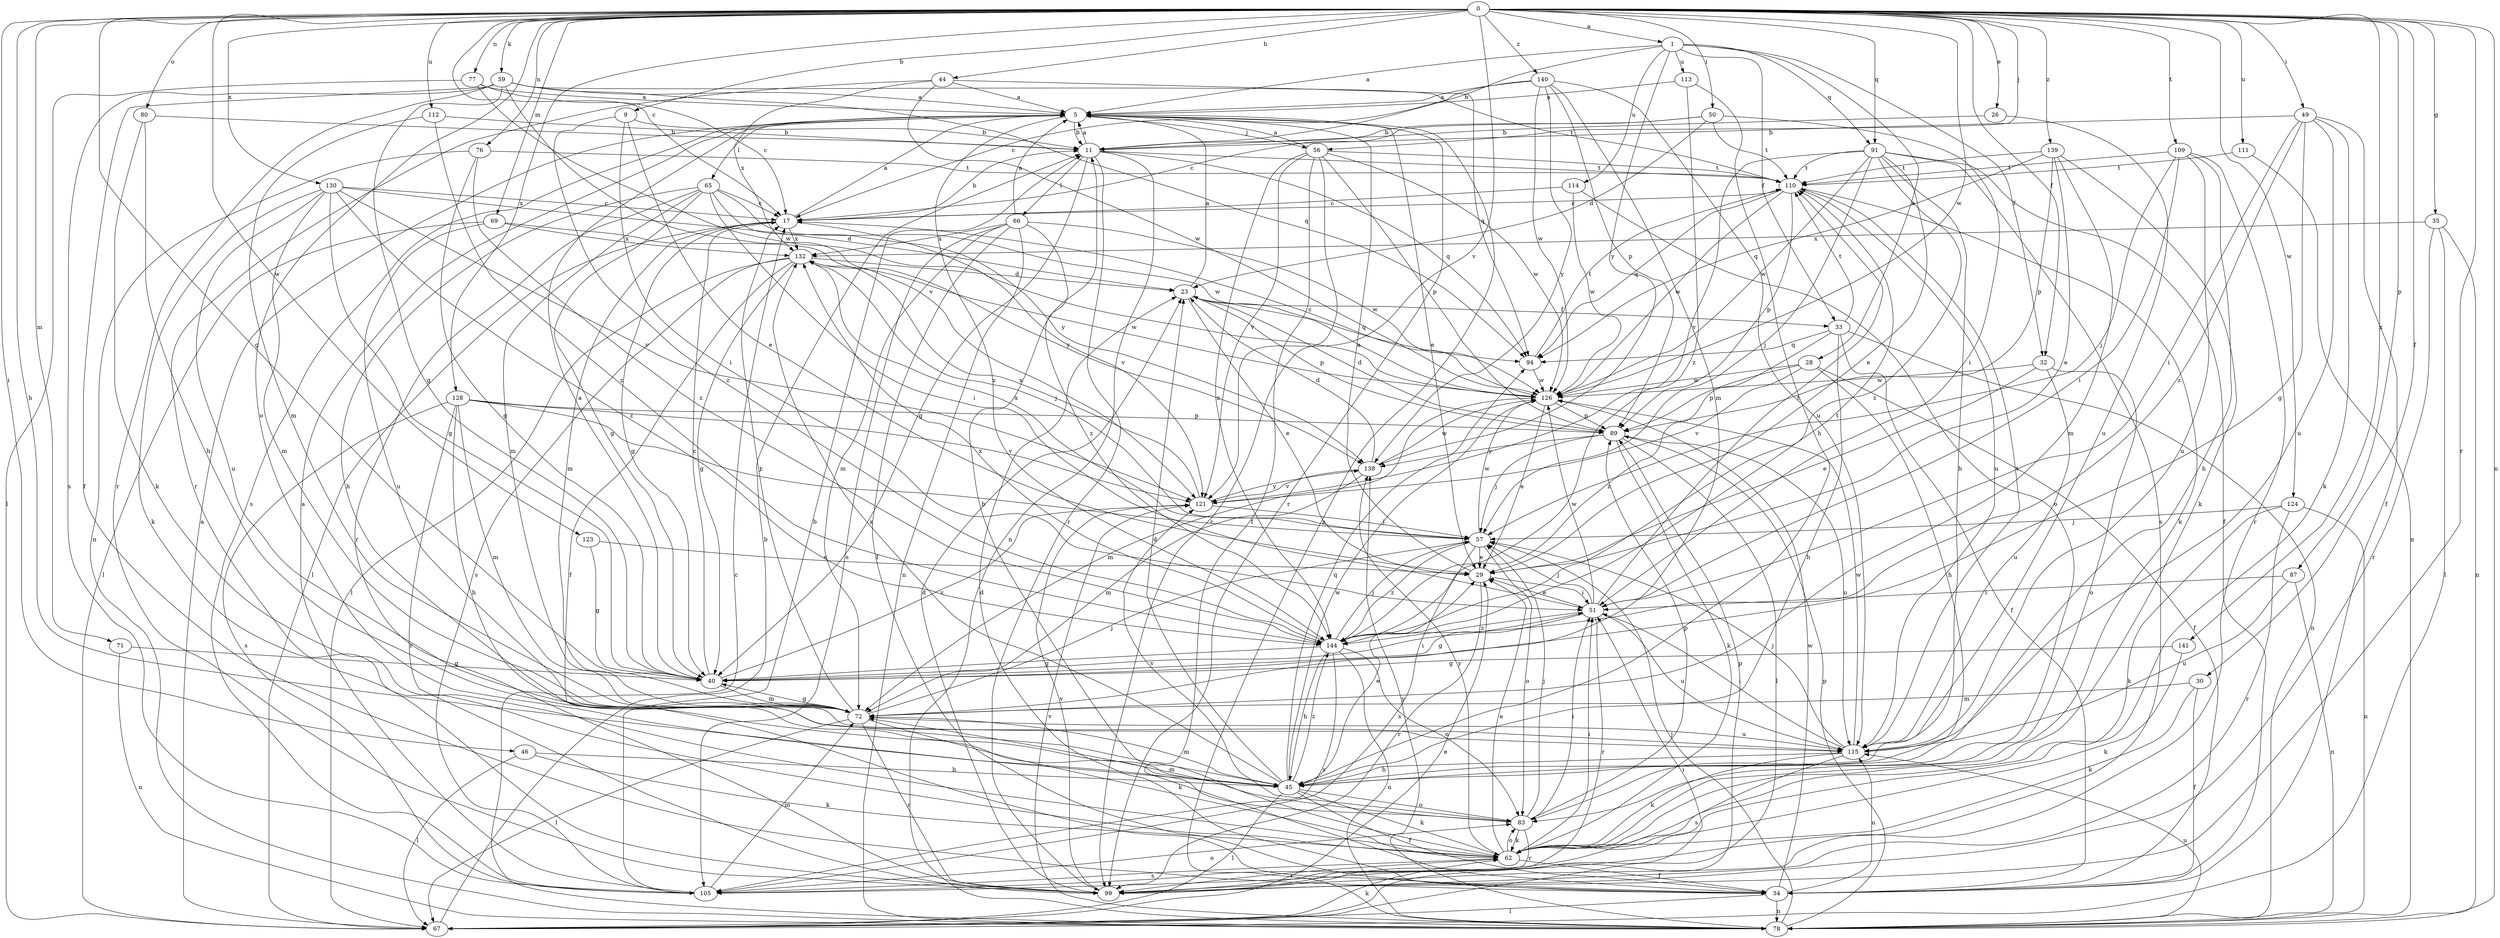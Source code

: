 strict digraph  {
0;
1;
5;
9;
11;
17;
23;
26;
28;
29;
30;
32;
33;
34;
35;
40;
44;
45;
46;
49;
50;
51;
56;
57;
59;
62;
65;
66;
67;
69;
71;
72;
76;
77;
78;
80;
83;
87;
89;
91;
94;
99;
105;
109;
110;
111;
112;
113;
114;
115;
121;
123;
124;
126;
128;
130;
132;
138;
139;
140;
141;
144;
0 -> 1  [label=a];
0 -> 9  [label=b];
0 -> 17  [label=c];
0 -> 26  [label=e];
0 -> 30  [label=f];
0 -> 32  [label=f];
0 -> 35  [label=g];
0 -> 40  [label=g];
0 -> 44  [label=h];
0 -> 45  [label=h];
0 -> 46  [label=i];
0 -> 49  [label=i];
0 -> 50  [label=i];
0 -> 56  [label=j];
0 -> 59  [label=k];
0 -> 69  [label=m];
0 -> 71  [label=m];
0 -> 76  [label=n];
0 -> 77  [label=n];
0 -> 78  [label=n];
0 -> 80  [label=o];
0 -> 83  [label=o];
0 -> 87  [label=p];
0 -> 91  [label=q];
0 -> 99  [label=r];
0 -> 109  [label=t];
0 -> 111  [label=u];
0 -> 112  [label=u];
0 -> 121  [label=v];
0 -> 123  [label=w];
0 -> 124  [label=w];
0 -> 126  [label=w];
0 -> 128  [label=x];
0 -> 130  [label=x];
0 -> 139  [label=z];
0 -> 140  [label=z];
0 -> 141  [label=z];
1 -> 5  [label=a];
1 -> 11  [label=b];
1 -> 28  [label=e];
1 -> 32  [label=f];
1 -> 33  [label=f];
1 -> 91  [label=q];
1 -> 113  [label=u];
1 -> 114  [label=u];
1 -> 138  [label=y];
5 -> 11  [label=b];
5 -> 29  [label=e];
5 -> 56  [label=j];
5 -> 65  [label=l];
5 -> 99  [label=r];
5 -> 105  [label=s];
5 -> 144  [label=z];
9 -> 11  [label=b];
9 -> 29  [label=e];
9 -> 51  [label=i];
9 -> 144  [label=z];
11 -> 5  [label=a];
11 -> 40  [label=g];
11 -> 66  [label=l];
11 -> 78  [label=n];
11 -> 94  [label=q];
11 -> 99  [label=r];
11 -> 110  [label=t];
17 -> 5  [label=a];
17 -> 11  [label=b];
17 -> 40  [label=g];
17 -> 67  [label=l];
17 -> 72  [label=m];
17 -> 121  [label=v];
17 -> 132  [label=x];
23 -> 5  [label=a];
23 -> 29  [label=e];
23 -> 33  [label=f];
23 -> 89  [label=p];
23 -> 94  [label=q];
26 -> 11  [label=b];
26 -> 115  [label=u];
28 -> 34  [label=f];
28 -> 45  [label=h];
28 -> 89  [label=p];
28 -> 121  [label=v];
28 -> 126  [label=w];
29 -> 5  [label=a];
29 -> 51  [label=i];
29 -> 99  [label=r];
30 -> 34  [label=f];
30 -> 62  [label=k];
30 -> 72  [label=m];
32 -> 29  [label=e];
32 -> 83  [label=o];
32 -> 115  [label=u];
32 -> 126  [label=w];
33 -> 34  [label=f];
33 -> 45  [label=h];
33 -> 78  [label=n];
33 -> 94  [label=q];
33 -> 110  [label=t];
33 -> 144  [label=z];
34 -> 23  [label=d];
34 -> 67  [label=l];
34 -> 78  [label=n];
34 -> 115  [label=u];
34 -> 126  [label=w];
35 -> 67  [label=l];
35 -> 78  [label=n];
35 -> 99  [label=r];
35 -> 132  [label=x];
40 -> 5  [label=a];
40 -> 17  [label=c];
40 -> 51  [label=i];
40 -> 72  [label=m];
40 -> 121  [label=v];
44 -> 5  [label=a];
44 -> 94  [label=q];
44 -> 99  [label=r];
44 -> 126  [label=w];
44 -> 132  [label=x];
45 -> 23  [label=d];
45 -> 29  [label=e];
45 -> 34  [label=f];
45 -> 62  [label=k];
45 -> 67  [label=l];
45 -> 72  [label=m];
45 -> 83  [label=o];
45 -> 94  [label=q];
45 -> 126  [label=w];
45 -> 132  [label=x];
45 -> 144  [label=z];
46 -> 45  [label=h];
46 -> 62  [label=k];
46 -> 67  [label=l];
49 -> 11  [label=b];
49 -> 34  [label=f];
49 -> 40  [label=g];
49 -> 51  [label=i];
49 -> 62  [label=k];
49 -> 115  [label=u];
49 -> 144  [label=z];
50 -> 11  [label=b];
50 -> 17  [label=c];
50 -> 23  [label=d];
50 -> 51  [label=i];
50 -> 110  [label=t];
51 -> 29  [label=e];
51 -> 40  [label=g];
51 -> 57  [label=j];
51 -> 99  [label=r];
51 -> 110  [label=t];
51 -> 115  [label=u];
51 -> 126  [label=w];
51 -> 144  [label=z];
56 -> 5  [label=a];
56 -> 34  [label=f];
56 -> 89  [label=p];
56 -> 99  [label=r];
56 -> 110  [label=t];
56 -> 121  [label=v];
56 -> 126  [label=w];
56 -> 144  [label=z];
57 -> 29  [label=e];
57 -> 83  [label=o];
57 -> 105  [label=s];
57 -> 126  [label=w];
57 -> 132  [label=x];
57 -> 144  [label=z];
59 -> 5  [label=a];
59 -> 34  [label=f];
59 -> 40  [label=g];
59 -> 94  [label=q];
59 -> 99  [label=r];
59 -> 105  [label=s];
59 -> 110  [label=t];
59 -> 121  [label=v];
62 -> 11  [label=b];
62 -> 29  [label=e];
62 -> 34  [label=f];
62 -> 51  [label=i];
62 -> 83  [label=o];
62 -> 99  [label=r];
62 -> 105  [label=s];
62 -> 138  [label=y];
65 -> 17  [label=c];
65 -> 40  [label=g];
65 -> 45  [label=h];
65 -> 51  [label=i];
65 -> 72  [label=m];
65 -> 99  [label=r];
65 -> 126  [label=w];
65 -> 138  [label=y];
66 -> 5  [label=a];
66 -> 34  [label=f];
66 -> 72  [label=m];
66 -> 78  [label=n];
66 -> 105  [label=s];
66 -> 126  [label=w];
66 -> 132  [label=x];
66 -> 144  [label=z];
67 -> 5  [label=a];
67 -> 11  [label=b];
67 -> 29  [label=e];
67 -> 51  [label=i];
67 -> 62  [label=k];
69 -> 67  [label=l];
69 -> 115  [label=u];
69 -> 132  [label=x];
69 -> 138  [label=y];
71 -> 40  [label=g];
71 -> 78  [label=n];
72 -> 17  [label=c];
72 -> 40  [label=g];
72 -> 57  [label=j];
72 -> 62  [label=k];
72 -> 67  [label=l];
72 -> 99  [label=r];
72 -> 115  [label=u];
76 -> 40  [label=g];
76 -> 78  [label=n];
76 -> 110  [label=t];
76 -> 144  [label=z];
77 -> 5  [label=a];
77 -> 17  [label=c];
77 -> 67  [label=l];
77 -> 126  [label=w];
78 -> 5  [label=a];
78 -> 17  [label=c];
78 -> 57  [label=j];
78 -> 89  [label=p];
78 -> 115  [label=u];
78 -> 121  [label=v];
78 -> 138  [label=y];
80 -> 11  [label=b];
80 -> 45  [label=h];
80 -> 62  [label=k];
83 -> 51  [label=i];
83 -> 57  [label=j];
83 -> 62  [label=k];
83 -> 72  [label=m];
83 -> 89  [label=p];
83 -> 99  [label=r];
83 -> 121  [label=v];
87 -> 51  [label=i];
87 -> 78  [label=n];
87 -> 115  [label=u];
89 -> 23  [label=d];
89 -> 57  [label=j];
89 -> 62  [label=k];
89 -> 67  [label=l];
89 -> 115  [label=u];
89 -> 138  [label=y];
91 -> 29  [label=e];
91 -> 34  [label=f];
91 -> 45  [label=h];
91 -> 57  [label=j];
91 -> 105  [label=s];
91 -> 110  [label=t];
91 -> 121  [label=v];
91 -> 126  [label=w];
91 -> 144  [label=z];
94 -> 110  [label=t];
94 -> 126  [label=w];
99 -> 23  [label=d];
99 -> 89  [label=p];
99 -> 121  [label=v];
105 -> 5  [label=a];
105 -> 11  [label=b];
105 -> 72  [label=m];
105 -> 83  [label=o];
109 -> 45  [label=h];
109 -> 51  [label=i];
109 -> 57  [label=j];
109 -> 99  [label=r];
109 -> 110  [label=t];
109 -> 115  [label=u];
110 -> 17  [label=c];
110 -> 62  [label=k];
110 -> 89  [label=p];
110 -> 94  [label=q];
110 -> 115  [label=u];
110 -> 126  [label=w];
111 -> 78  [label=n];
111 -> 110  [label=t];
112 -> 11  [label=b];
112 -> 72  [label=m];
112 -> 144  [label=z];
113 -> 5  [label=a];
113 -> 45  [label=h];
113 -> 144  [label=z];
114 -> 17  [label=c];
114 -> 83  [label=o];
114 -> 126  [label=w];
115 -> 45  [label=h];
115 -> 51  [label=i];
115 -> 57  [label=j];
115 -> 62  [label=k];
115 -> 105  [label=s];
115 -> 110  [label=t];
115 -> 126  [label=w];
121 -> 57  [label=j];
121 -> 132  [label=x];
121 -> 138  [label=y];
123 -> 29  [label=e];
123 -> 40  [label=g];
124 -> 57  [label=j];
124 -> 62  [label=k];
124 -> 78  [label=n];
124 -> 99  [label=r];
126 -> 17  [label=c];
126 -> 29  [label=e];
126 -> 72  [label=m];
126 -> 89  [label=p];
128 -> 45  [label=h];
128 -> 57  [label=j];
128 -> 72  [label=m];
128 -> 89  [label=p];
128 -> 99  [label=r];
128 -> 105  [label=s];
128 -> 121  [label=v];
130 -> 17  [label=c];
130 -> 23  [label=d];
130 -> 40  [label=g];
130 -> 62  [label=k];
130 -> 72  [label=m];
130 -> 115  [label=u];
130 -> 121  [label=v];
130 -> 144  [label=z];
132 -> 23  [label=d];
132 -> 34  [label=f];
132 -> 40  [label=g];
132 -> 57  [label=j];
132 -> 67  [label=l];
132 -> 105  [label=s];
132 -> 126  [label=w];
138 -> 23  [label=d];
138 -> 72  [label=m];
138 -> 121  [label=v];
138 -> 126  [label=w];
139 -> 29  [label=e];
139 -> 62  [label=k];
139 -> 72  [label=m];
139 -> 89  [label=p];
139 -> 94  [label=q];
139 -> 110  [label=t];
140 -> 5  [label=a];
140 -> 17  [label=c];
140 -> 72  [label=m];
140 -> 89  [label=p];
140 -> 115  [label=u];
140 -> 126  [label=w];
140 -> 138  [label=y];
141 -> 40  [label=g];
141 -> 62  [label=k];
144 -> 40  [label=g];
144 -> 45  [label=h];
144 -> 57  [label=j];
144 -> 78  [label=n];
144 -> 83  [label=o];
144 -> 105  [label=s];
144 -> 110  [label=t];
144 -> 132  [label=x];
}
